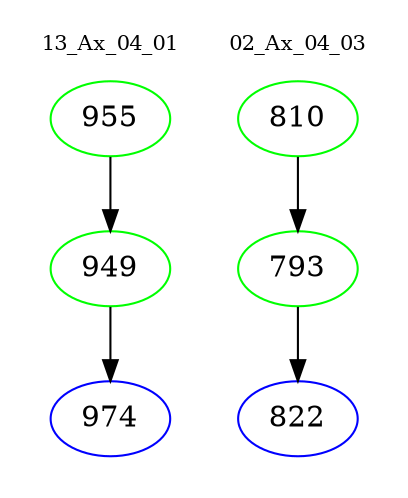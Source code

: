 digraph{
subgraph cluster_0 {
color = white
label = "13_Ax_04_01";
fontsize=10;
T0_955 [label="955", color="green"]
T0_955 -> T0_949 [color="black"]
T0_949 [label="949", color="green"]
T0_949 -> T0_974 [color="black"]
T0_974 [label="974", color="blue"]
}
subgraph cluster_1 {
color = white
label = "02_Ax_04_03";
fontsize=10;
T1_810 [label="810", color="green"]
T1_810 -> T1_793 [color="black"]
T1_793 [label="793", color="green"]
T1_793 -> T1_822 [color="black"]
T1_822 [label="822", color="blue"]
}
}
